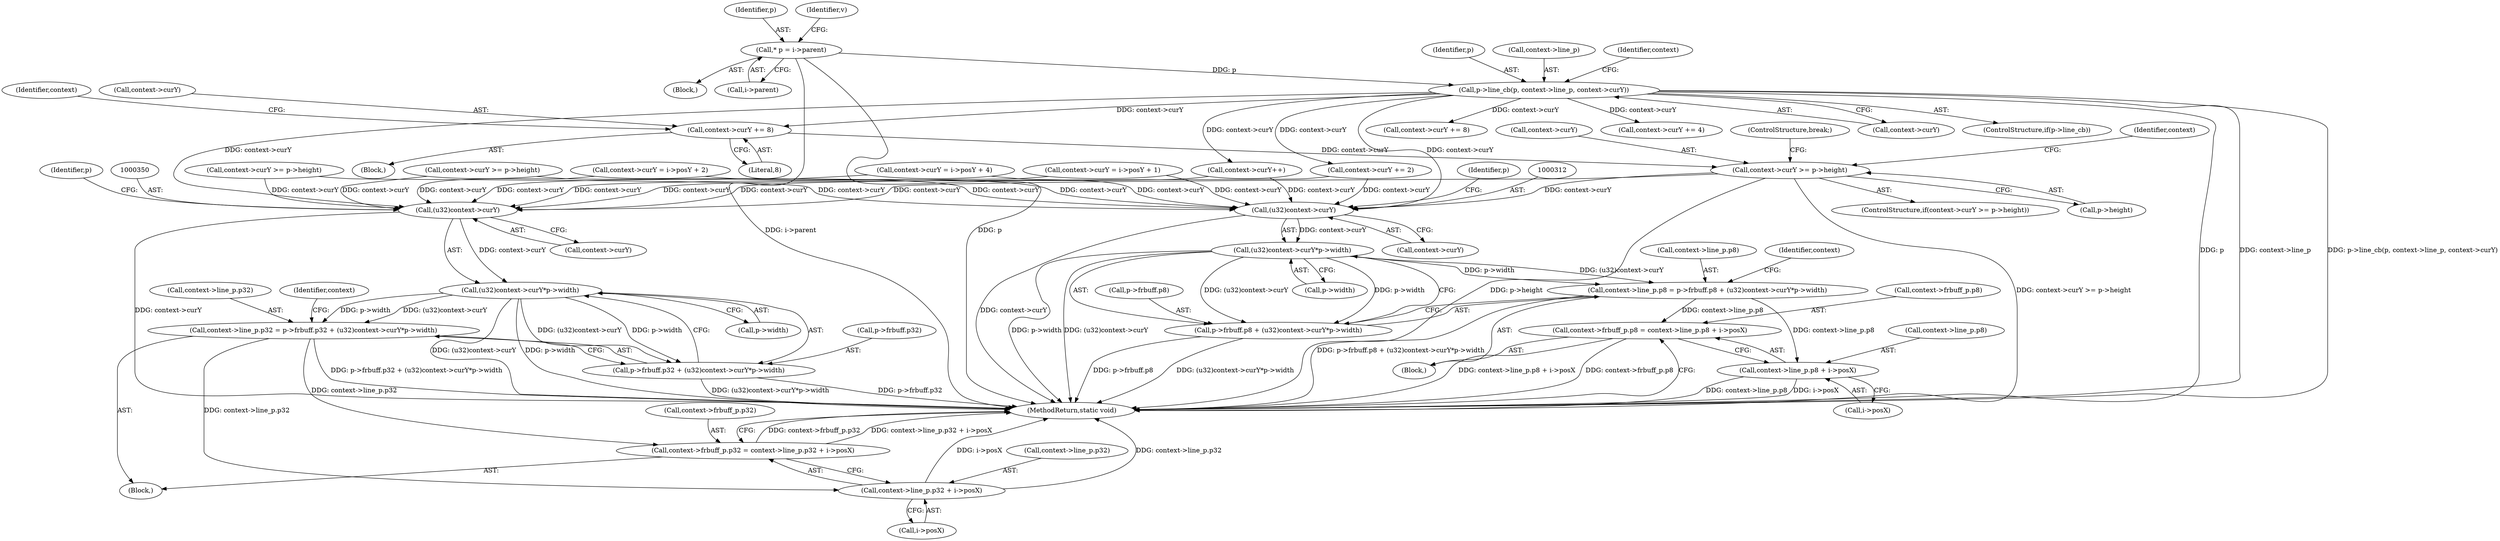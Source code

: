 digraph "1_ngiflib_37d939a6f511d16d4c95678025c235fe62e6417a@pointer" {
"1000198" [label="(Call,context->curY += 8)"];
"1000171" [label="(Call,p->line_cb(p, context->line_p, context->curY))"];
"1000110" [label="(Call,* p = i->parent)"];
"1000204" [label="(Call,context->curY >= p->height)"];
"1000311" [label="(Call,(u32)context->curY)"];
"1000310" [label="(Call,(u32)context->curY*p->width)"];
"1000298" [label="(Call,context->line_p.p8 = p->frbuff.p8 + (u32)context->curY*p->width)"];
"1000319" [label="(Call,context->frbuff_p.p8 = context->line_p.p8 + i->posX)"];
"1000325" [label="(Call,context->line_p.p8 + i->posX)"];
"1000304" [label="(Call,p->frbuff.p8 + (u32)context->curY*p->width)"];
"1000349" [label="(Call,(u32)context->curY)"];
"1000348" [label="(Call,(u32)context->curY*p->width)"];
"1000336" [label="(Call,context->line_p.p32 = p->frbuff.p32 + (u32)context->curY*p->width)"];
"1000357" [label="(Call,context->frbuff_p.p32 = context->line_p.p32 + i->posX)"];
"1000363" [label="(Call,context->line_p.p32 + i->posX)"];
"1000342" [label="(Call,p->frbuff.p32 + (u32)context->curY*p->width)"];
"1000316" [label="(Call,p->width)"];
"1000311" [label="(Call,(u32)context->curY)"];
"1000343" [label="(Call,p->frbuff.p32)"];
"1000112" [label="(Call,i->parent)"];
"1000357" [label="(Call,context->frbuff_p.p32 = context->line_p.p32 + i->posX)"];
"1000176" [label="(Call,context->curY)"];
"1000299" [label="(Call,context->line_p.p8)"];
"1000395" [label="(MethodReturn,static void)"];
"1000310" [label="(Call,(u32)context->curY*p->width)"];
"1000355" [label="(Identifier,p)"];
"1000245" [label="(Call,context->curY = i->posY + 2)"];
"1000227" [label="(Call,context->curY += 8)"];
"1000274" [label="(Call,context->curY = i->posY + 1)"];
"1000214" [label="(Identifier,context)"];
"1000322" [label="(Identifier,context)"];
"1000319" [label="(Call,context->frbuff_p.p8 = context->line_p.p8 + i->posX)"];
"1000256" [label="(Call,context->curY += 4)"];
"1000111" [label="(Identifier,p)"];
"1000118" [label="(Identifier,v)"];
"1000192" [label="(Call,context->curY++)"];
"1000206" [label="(Identifier,context)"];
"1000233" [label="(Call,context->curY >= p->height)"];
"1000363" [label="(Call,context->line_p.p32 + i->posX)"];
"1000173" [label="(Call,context->line_p)"];
"1000325" [label="(Call,context->line_p.p8 + i->posX)"];
"1000336" [label="(Call,context->line_p.p32 = p->frbuff.p32 + (u32)context->curY*p->width)"];
"1000108" [label="(Block,)"];
"1000205" [label="(Call,context->curY)"];
"1000262" [label="(Call,context->curY >= p->height)"];
"1000198" [label="(Call,context->curY += 8)"];
"1000225" [label="(ControlStructure,break;)"];
"1000313" [label="(Call,context->curY)"];
"1000348" [label="(Call,(u32)context->curY*p->width)"];
"1000208" [label="(Call,p->height)"];
"1000354" [label="(Call,p->width)"];
"1000364" [label="(Call,context->line_p.p32)"];
"1000203" [label="(ControlStructure,if(context->curY >= p->height))"];
"1000342" [label="(Call,p->frbuff.p32 + (u32)context->curY*p->width)"];
"1000335" [label="(Block,)"];
"1000369" [label="(Call,i->posX)"];
"1000181" [label="(Identifier,context)"];
"1000110" [label="(Call,* p = i->parent)"];
"1000331" [label="(Call,i->posX)"];
"1000171" [label="(Call,p->line_cb(p, context->line_p, context->curY))"];
"1000190" [label="(Block,)"];
"1000199" [label="(Call,context->curY)"];
"1000326" [label="(Call,context->line_p.p8)"];
"1000358" [label="(Call,context->frbuff_p.p32)"];
"1000167" [label="(ControlStructure,if(p->line_cb))"];
"1000202" [label="(Literal,8)"];
"1000304" [label="(Call,p->frbuff.p8 + (u32)context->curY*p->width)"];
"1000351" [label="(Call,context->curY)"];
"1000360" [label="(Identifier,context)"];
"1000216" [label="(Call,context->curY = i->posY + 4)"];
"1000204" [label="(Call,context->curY >= p->height)"];
"1000305" [label="(Call,p->frbuff.p8)"];
"1000285" [label="(Call,context->curY += 2)"];
"1000337" [label="(Call,context->line_p.p32)"];
"1000317" [label="(Identifier,p)"];
"1000320" [label="(Call,context->frbuff_p.p8)"];
"1000297" [label="(Block,)"];
"1000298" [label="(Call,context->line_p.p8 = p->frbuff.p8 + (u32)context->curY*p->width)"];
"1000172" [label="(Identifier,p)"];
"1000349" [label="(Call,(u32)context->curY)"];
"1000198" -> "1000190"  [label="AST: "];
"1000198" -> "1000202"  [label="CFG: "];
"1000199" -> "1000198"  [label="AST: "];
"1000202" -> "1000198"  [label="AST: "];
"1000206" -> "1000198"  [label="CFG: "];
"1000171" -> "1000198"  [label="DDG: context->curY"];
"1000198" -> "1000204"  [label="DDG: context->curY"];
"1000171" -> "1000167"  [label="AST: "];
"1000171" -> "1000176"  [label="CFG: "];
"1000172" -> "1000171"  [label="AST: "];
"1000173" -> "1000171"  [label="AST: "];
"1000176" -> "1000171"  [label="AST: "];
"1000181" -> "1000171"  [label="CFG: "];
"1000171" -> "1000395"  [label="DDG: p"];
"1000171" -> "1000395"  [label="DDG: context->line_p"];
"1000171" -> "1000395"  [label="DDG: p->line_cb(p, context->line_p, context->curY)"];
"1000110" -> "1000171"  [label="DDG: p"];
"1000171" -> "1000192"  [label="DDG: context->curY"];
"1000171" -> "1000227"  [label="DDG: context->curY"];
"1000171" -> "1000256"  [label="DDG: context->curY"];
"1000171" -> "1000285"  [label="DDG: context->curY"];
"1000171" -> "1000311"  [label="DDG: context->curY"];
"1000171" -> "1000349"  [label="DDG: context->curY"];
"1000110" -> "1000108"  [label="AST: "];
"1000110" -> "1000112"  [label="CFG: "];
"1000111" -> "1000110"  [label="AST: "];
"1000112" -> "1000110"  [label="AST: "];
"1000118" -> "1000110"  [label="CFG: "];
"1000110" -> "1000395"  [label="DDG: i->parent"];
"1000110" -> "1000395"  [label="DDG: p"];
"1000204" -> "1000203"  [label="AST: "];
"1000204" -> "1000208"  [label="CFG: "];
"1000205" -> "1000204"  [label="AST: "];
"1000208" -> "1000204"  [label="AST: "];
"1000214" -> "1000204"  [label="CFG: "];
"1000225" -> "1000204"  [label="CFG: "];
"1000204" -> "1000395"  [label="DDG: p->height"];
"1000204" -> "1000395"  [label="DDG: context->curY >= p->height"];
"1000204" -> "1000311"  [label="DDG: context->curY"];
"1000204" -> "1000349"  [label="DDG: context->curY"];
"1000311" -> "1000310"  [label="AST: "];
"1000311" -> "1000313"  [label="CFG: "];
"1000312" -> "1000311"  [label="AST: "];
"1000313" -> "1000311"  [label="AST: "];
"1000317" -> "1000311"  [label="CFG: "];
"1000311" -> "1000395"  [label="DDG: context->curY"];
"1000311" -> "1000310"  [label="DDG: context->curY"];
"1000285" -> "1000311"  [label="DDG: context->curY"];
"1000274" -> "1000311"  [label="DDG: context->curY"];
"1000216" -> "1000311"  [label="DDG: context->curY"];
"1000262" -> "1000311"  [label="DDG: context->curY"];
"1000192" -> "1000311"  [label="DDG: context->curY"];
"1000233" -> "1000311"  [label="DDG: context->curY"];
"1000245" -> "1000311"  [label="DDG: context->curY"];
"1000310" -> "1000304"  [label="AST: "];
"1000310" -> "1000316"  [label="CFG: "];
"1000316" -> "1000310"  [label="AST: "];
"1000304" -> "1000310"  [label="CFG: "];
"1000310" -> "1000395"  [label="DDG: p->width"];
"1000310" -> "1000395"  [label="DDG: (u32)context->curY"];
"1000310" -> "1000298"  [label="DDG: (u32)context->curY"];
"1000310" -> "1000298"  [label="DDG: p->width"];
"1000310" -> "1000304"  [label="DDG: (u32)context->curY"];
"1000310" -> "1000304"  [label="DDG: p->width"];
"1000298" -> "1000297"  [label="AST: "];
"1000298" -> "1000304"  [label="CFG: "];
"1000299" -> "1000298"  [label="AST: "];
"1000304" -> "1000298"  [label="AST: "];
"1000322" -> "1000298"  [label="CFG: "];
"1000298" -> "1000395"  [label="DDG: p->frbuff.p8 + (u32)context->curY*p->width"];
"1000298" -> "1000319"  [label="DDG: context->line_p.p8"];
"1000298" -> "1000325"  [label="DDG: context->line_p.p8"];
"1000319" -> "1000297"  [label="AST: "];
"1000319" -> "1000325"  [label="CFG: "];
"1000320" -> "1000319"  [label="AST: "];
"1000325" -> "1000319"  [label="AST: "];
"1000395" -> "1000319"  [label="CFG: "];
"1000319" -> "1000395"  [label="DDG: context->line_p.p8 + i->posX"];
"1000319" -> "1000395"  [label="DDG: context->frbuff_p.p8"];
"1000325" -> "1000331"  [label="CFG: "];
"1000326" -> "1000325"  [label="AST: "];
"1000331" -> "1000325"  [label="AST: "];
"1000325" -> "1000395"  [label="DDG: context->line_p.p8"];
"1000325" -> "1000395"  [label="DDG: i->posX"];
"1000305" -> "1000304"  [label="AST: "];
"1000304" -> "1000395"  [label="DDG: (u32)context->curY*p->width"];
"1000304" -> "1000395"  [label="DDG: p->frbuff.p8"];
"1000349" -> "1000348"  [label="AST: "];
"1000349" -> "1000351"  [label="CFG: "];
"1000350" -> "1000349"  [label="AST: "];
"1000351" -> "1000349"  [label="AST: "];
"1000355" -> "1000349"  [label="CFG: "];
"1000349" -> "1000395"  [label="DDG: context->curY"];
"1000349" -> "1000348"  [label="DDG: context->curY"];
"1000285" -> "1000349"  [label="DDG: context->curY"];
"1000274" -> "1000349"  [label="DDG: context->curY"];
"1000216" -> "1000349"  [label="DDG: context->curY"];
"1000262" -> "1000349"  [label="DDG: context->curY"];
"1000192" -> "1000349"  [label="DDG: context->curY"];
"1000233" -> "1000349"  [label="DDG: context->curY"];
"1000245" -> "1000349"  [label="DDG: context->curY"];
"1000348" -> "1000342"  [label="AST: "];
"1000348" -> "1000354"  [label="CFG: "];
"1000354" -> "1000348"  [label="AST: "];
"1000342" -> "1000348"  [label="CFG: "];
"1000348" -> "1000395"  [label="DDG: (u32)context->curY"];
"1000348" -> "1000395"  [label="DDG: p->width"];
"1000348" -> "1000336"  [label="DDG: (u32)context->curY"];
"1000348" -> "1000336"  [label="DDG: p->width"];
"1000348" -> "1000342"  [label="DDG: (u32)context->curY"];
"1000348" -> "1000342"  [label="DDG: p->width"];
"1000336" -> "1000335"  [label="AST: "];
"1000336" -> "1000342"  [label="CFG: "];
"1000337" -> "1000336"  [label="AST: "];
"1000342" -> "1000336"  [label="AST: "];
"1000360" -> "1000336"  [label="CFG: "];
"1000336" -> "1000395"  [label="DDG: p->frbuff.p32 + (u32)context->curY*p->width"];
"1000336" -> "1000357"  [label="DDG: context->line_p.p32"];
"1000336" -> "1000363"  [label="DDG: context->line_p.p32"];
"1000357" -> "1000335"  [label="AST: "];
"1000357" -> "1000363"  [label="CFG: "];
"1000358" -> "1000357"  [label="AST: "];
"1000363" -> "1000357"  [label="AST: "];
"1000395" -> "1000357"  [label="CFG: "];
"1000357" -> "1000395"  [label="DDG: context->frbuff_p.p32"];
"1000357" -> "1000395"  [label="DDG: context->line_p.p32 + i->posX"];
"1000363" -> "1000369"  [label="CFG: "];
"1000364" -> "1000363"  [label="AST: "];
"1000369" -> "1000363"  [label="AST: "];
"1000363" -> "1000395"  [label="DDG: i->posX"];
"1000363" -> "1000395"  [label="DDG: context->line_p.p32"];
"1000343" -> "1000342"  [label="AST: "];
"1000342" -> "1000395"  [label="DDG: p->frbuff.p32"];
"1000342" -> "1000395"  [label="DDG: (u32)context->curY*p->width"];
}
